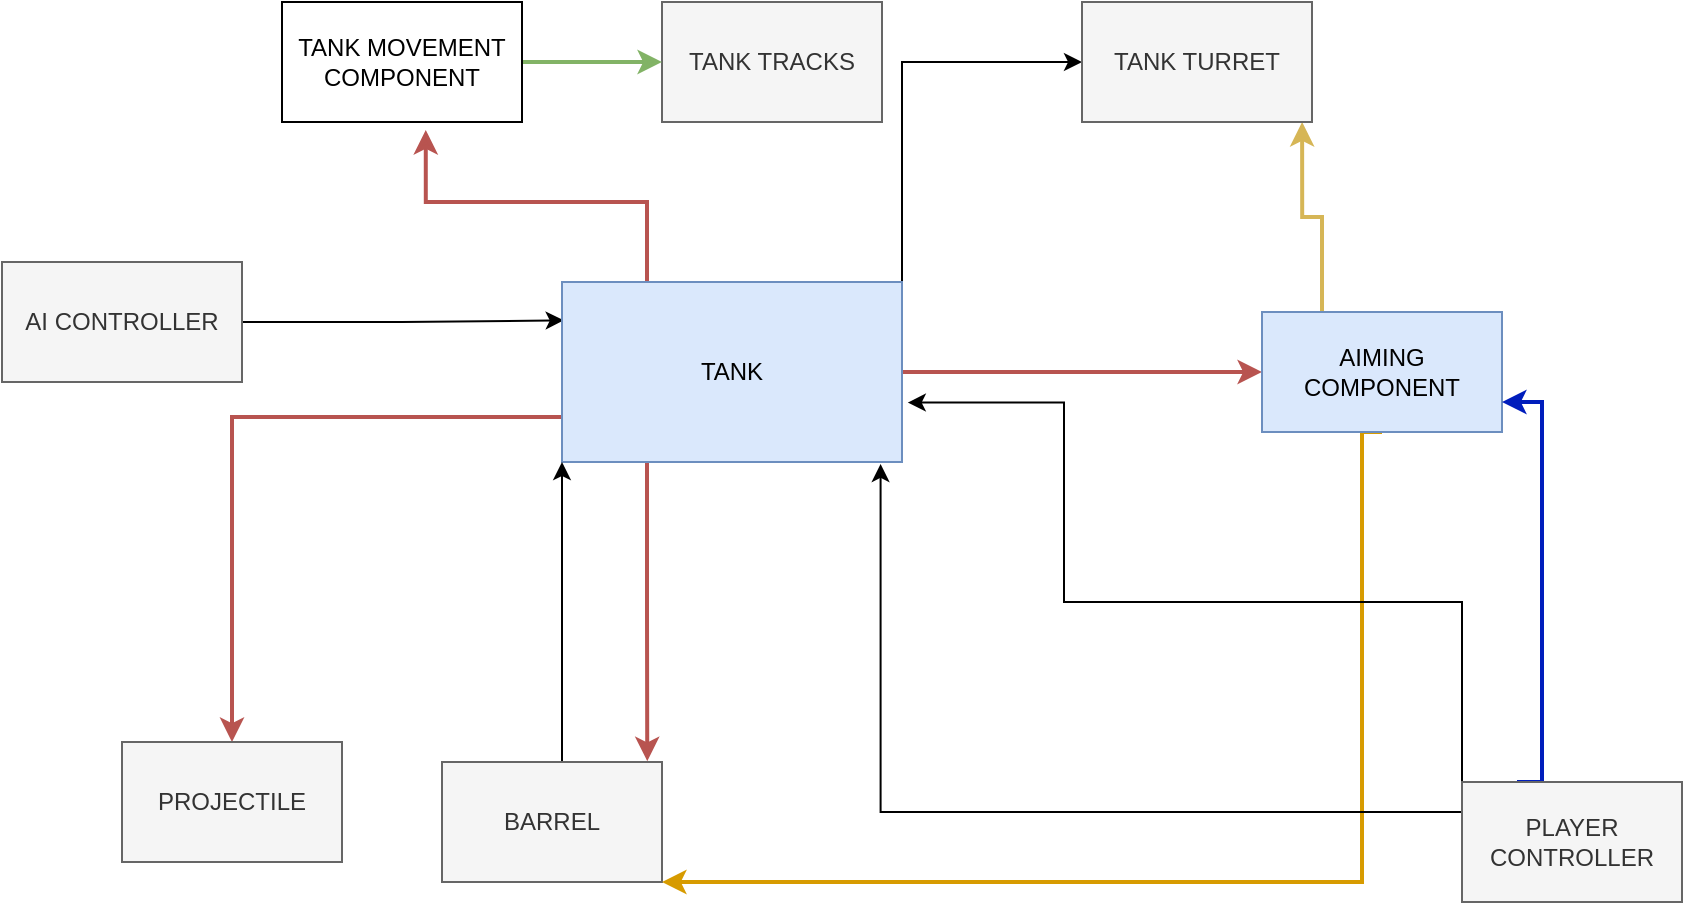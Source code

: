 <mxfile version="21.2.9" type="github">
  <diagram name="Page-1" id="0Pypl3nD3qgLUFPaJeL7">
    <mxGraphModel dx="1611" dy="434" grid="1" gridSize="10" guides="1" tooltips="1" connect="1" arrows="1" fold="1" page="1" pageScale="1" pageWidth="850" pageHeight="1100" math="0" shadow="0">
      <root>
        <mxCell id="0" />
        <mxCell id="1" parent="0" />
        <mxCell id="9KwQHy-xfINPgwp2Dgyj-37" style="edgeStyle=orthogonalEdgeStyle;rounded=0;orthogonalLoop=1;jettySize=auto;html=1;entryX=0.005;entryY=0.213;entryDx=0;entryDy=0;entryPerimeter=0;" edge="1" parent="1" source="9KwQHy-xfINPgwp2Dgyj-1" target="9KwQHy-xfINPgwp2Dgyj-3">
          <mxGeometry relative="1" as="geometry" />
        </mxCell>
        <mxCell id="9KwQHy-xfINPgwp2Dgyj-1" value="AI CONTROLLER" style="rounded=0;whiteSpace=wrap;html=1;fillColor=#f5f5f5;fontColor=#333333;strokeColor=#666666;" vertex="1" parent="1">
          <mxGeometry x="-170" y="190" width="120" height="60" as="geometry" />
        </mxCell>
        <mxCell id="9KwQHy-xfINPgwp2Dgyj-11" style="edgeStyle=orthogonalEdgeStyle;rounded=0;orthogonalLoop=1;jettySize=auto;html=1;entryX=0;entryY=0.5;entryDx=0;entryDy=0;fillColor=#f8cecc;strokeColor=#b85450;strokeWidth=2;" edge="1" parent="1" source="9KwQHy-xfINPgwp2Dgyj-3" target="9KwQHy-xfINPgwp2Dgyj-6">
          <mxGeometry relative="1" as="geometry">
            <Array as="points">
              <mxPoint x="460" y="245" />
            </Array>
          </mxGeometry>
        </mxCell>
        <mxCell id="9KwQHy-xfINPgwp2Dgyj-18" style="edgeStyle=orthogonalEdgeStyle;rounded=0;orthogonalLoop=1;jettySize=auto;html=1;exitX=1;exitY=0;exitDx=0;exitDy=0;entryX=0;entryY=0.5;entryDx=0;entryDy=0;" edge="1" parent="1" source="9KwQHy-xfINPgwp2Dgyj-3" target="9KwQHy-xfINPgwp2Dgyj-13">
          <mxGeometry relative="1" as="geometry" />
        </mxCell>
        <mxCell id="9KwQHy-xfINPgwp2Dgyj-28" style="edgeStyle=orthogonalEdgeStyle;rounded=0;orthogonalLoop=1;jettySize=auto;html=1;exitX=0.25;exitY=1;exitDx=0;exitDy=0;entryX=0.933;entryY=-0.007;entryDx=0;entryDy=0;entryPerimeter=0;fillColor=#f8cecc;strokeColor=#b85450;strokeWidth=2;" edge="1" parent="1" source="9KwQHy-xfINPgwp2Dgyj-3" target="9KwQHy-xfINPgwp2Dgyj-5">
          <mxGeometry relative="1" as="geometry" />
        </mxCell>
        <mxCell id="9KwQHy-xfINPgwp2Dgyj-29" style="edgeStyle=orthogonalEdgeStyle;rounded=0;orthogonalLoop=1;jettySize=auto;html=1;exitX=0;exitY=0.75;exitDx=0;exitDy=0;entryX=0.5;entryY=0;entryDx=0;entryDy=0;fillColor=#f8cecc;strokeColor=#b85450;strokeWidth=2;" edge="1" parent="1" source="9KwQHy-xfINPgwp2Dgyj-3" target="9KwQHy-xfINPgwp2Dgyj-4">
          <mxGeometry relative="1" as="geometry">
            <mxPoint x="-60" y="267.379" as="targetPoint" />
          </mxGeometry>
        </mxCell>
        <mxCell id="9KwQHy-xfINPgwp2Dgyj-31" style="edgeStyle=orthogonalEdgeStyle;rounded=0;orthogonalLoop=1;jettySize=auto;html=1;exitX=0.25;exitY=0;exitDx=0;exitDy=0;entryX=0.599;entryY=1.067;entryDx=0;entryDy=0;entryPerimeter=0;fillColor=#f8cecc;strokeColor=#b85450;strokeWidth=2;" edge="1" parent="1" source="9KwQHy-xfINPgwp2Dgyj-3" target="9KwQHy-xfINPgwp2Dgyj-30">
          <mxGeometry relative="1" as="geometry" />
        </mxCell>
        <mxCell id="9KwQHy-xfINPgwp2Dgyj-3" value="TANK" style="rounded=0;whiteSpace=wrap;html=1;fillColor=#dae8fc;strokeColor=#6c8ebf;" vertex="1" parent="1">
          <mxGeometry x="110" y="200" width="170" height="90" as="geometry" />
        </mxCell>
        <mxCell id="9KwQHy-xfINPgwp2Dgyj-4" value="PROJECTILE" style="rounded=0;whiteSpace=wrap;html=1;fillColor=#f5f5f5;fontColor=#333333;strokeColor=#666666;" vertex="1" parent="1">
          <mxGeometry x="-110" y="430" width="110" height="60" as="geometry" />
        </mxCell>
        <mxCell id="9KwQHy-xfINPgwp2Dgyj-10" style="edgeStyle=orthogonalEdgeStyle;rounded=0;orthogonalLoop=1;jettySize=auto;html=1;entryX=0;entryY=1;entryDx=0;entryDy=0;" edge="1" parent="1" source="9KwQHy-xfINPgwp2Dgyj-5" target="9KwQHy-xfINPgwp2Dgyj-3">
          <mxGeometry relative="1" as="geometry">
            <mxPoint x="85" y="330" as="targetPoint" />
            <Array as="points">
              <mxPoint x="110" y="370" />
              <mxPoint x="110" y="370" />
            </Array>
          </mxGeometry>
        </mxCell>
        <mxCell id="9KwQHy-xfINPgwp2Dgyj-5" value="BARREL" style="rounded=0;whiteSpace=wrap;html=1;fillColor=#f5f5f5;fontColor=#333333;strokeColor=#666666;" vertex="1" parent="1">
          <mxGeometry x="50" y="440" width="110" height="60" as="geometry" />
        </mxCell>
        <mxCell id="9KwQHy-xfINPgwp2Dgyj-26" style="edgeStyle=orthogonalEdgeStyle;rounded=0;orthogonalLoop=1;jettySize=auto;html=1;exitX=0.5;exitY=1;exitDx=0;exitDy=0;entryX=1;entryY=1;entryDx=0;entryDy=0;fillColor=#ffe6cc;strokeColor=#d79b00;strokeWidth=2;" edge="1" parent="1" source="9KwQHy-xfINPgwp2Dgyj-6" target="9KwQHy-xfINPgwp2Dgyj-5">
          <mxGeometry relative="1" as="geometry">
            <mxPoint x="510" y="500" as="targetPoint" />
            <Array as="points">
              <mxPoint x="510" y="275" />
              <mxPoint x="510" y="500" />
            </Array>
          </mxGeometry>
        </mxCell>
        <mxCell id="9KwQHy-xfINPgwp2Dgyj-41" style="edgeStyle=orthogonalEdgeStyle;rounded=0;orthogonalLoop=1;jettySize=auto;html=1;exitX=0.25;exitY=0;exitDx=0;exitDy=0;entryX=0.957;entryY=1;entryDx=0;entryDy=0;entryPerimeter=0;fillColor=#fff2cc;strokeColor=#d6b656;strokeWidth=2;" edge="1" parent="1" source="9KwQHy-xfINPgwp2Dgyj-6" target="9KwQHy-xfINPgwp2Dgyj-13">
          <mxGeometry relative="1" as="geometry" />
        </mxCell>
        <mxCell id="9KwQHy-xfINPgwp2Dgyj-6" value="AIMING COMPONENT" style="rounded=0;whiteSpace=wrap;html=1;fillColor=#dae8fc;strokeColor=#6c8ebf;" vertex="1" parent="1">
          <mxGeometry x="460" y="215" width="120" height="60" as="geometry" />
        </mxCell>
        <mxCell id="9KwQHy-xfINPgwp2Dgyj-12" value="TANK TRACKS" style="rounded=0;whiteSpace=wrap;html=1;fillColor=#f5f5f5;fontColor=#333333;strokeColor=#666666;" vertex="1" parent="1">
          <mxGeometry x="160" y="60" width="110" height="60" as="geometry" />
        </mxCell>
        <mxCell id="9KwQHy-xfINPgwp2Dgyj-13" value="TANK TURRET" style="rounded=0;whiteSpace=wrap;html=1;fillColor=#f5f5f5;fontColor=#333333;strokeColor=#666666;" vertex="1" parent="1">
          <mxGeometry x="370" y="60" width="115" height="60" as="geometry" />
        </mxCell>
        <mxCell id="9KwQHy-xfINPgwp2Dgyj-24" style="edgeStyle=orthogonalEdgeStyle;rounded=0;orthogonalLoop=1;jettySize=auto;html=1;exitX=0;exitY=0.25;exitDx=0;exitDy=0;entryX=0.937;entryY=1.011;entryDx=0;entryDy=0;entryPerimeter=0;" edge="1" parent="1" source="9KwQHy-xfINPgwp2Dgyj-20" target="9KwQHy-xfINPgwp2Dgyj-3">
          <mxGeometry relative="1" as="geometry">
            <mxPoint x="270" y="410" as="targetPoint" />
          </mxGeometry>
        </mxCell>
        <mxCell id="9KwQHy-xfINPgwp2Dgyj-39" style="edgeStyle=orthogonalEdgeStyle;rounded=0;orthogonalLoop=1;jettySize=auto;html=1;exitX=0.25;exitY=0;exitDx=0;exitDy=0;fillColor=#0050ef;strokeColor=#001DBC;strokeWidth=2;entryX=1;entryY=0.75;entryDx=0;entryDy=0;" edge="1" parent="1" source="9KwQHy-xfINPgwp2Dgyj-20" target="9KwQHy-xfINPgwp2Dgyj-6">
          <mxGeometry relative="1" as="geometry">
            <mxPoint x="600" y="260" as="targetPoint" />
            <Array as="points">
              <mxPoint x="600" y="450" />
              <mxPoint x="600" y="260" />
            </Array>
          </mxGeometry>
        </mxCell>
        <mxCell id="9KwQHy-xfINPgwp2Dgyj-43" style="edgeStyle=orthogonalEdgeStyle;rounded=0;orthogonalLoop=1;jettySize=auto;html=1;exitX=0;exitY=0;exitDx=0;exitDy=0;entryX=1.017;entryY=0.67;entryDx=0;entryDy=0;entryPerimeter=0;" edge="1" parent="1" source="9KwQHy-xfINPgwp2Dgyj-20" target="9KwQHy-xfINPgwp2Dgyj-3">
          <mxGeometry relative="1" as="geometry">
            <mxPoint x="290" y="260" as="targetPoint" />
            <Array as="points">
              <mxPoint x="560" y="360" />
              <mxPoint x="361" y="360" />
              <mxPoint x="361" y="260" />
            </Array>
          </mxGeometry>
        </mxCell>
        <mxCell id="9KwQHy-xfINPgwp2Dgyj-20" value="PLAYER CONTROLLER" style="rounded=0;whiteSpace=wrap;html=1;fillColor=#f5f5f5;fontColor=#333333;strokeColor=#666666;" vertex="1" parent="1">
          <mxGeometry x="560" y="450" width="110" height="60" as="geometry" />
        </mxCell>
        <mxCell id="9KwQHy-xfINPgwp2Dgyj-35" style="edgeStyle=orthogonalEdgeStyle;rounded=0;orthogonalLoop=1;jettySize=auto;html=1;exitX=1;exitY=0.5;exitDx=0;exitDy=0;entryX=0;entryY=0.5;entryDx=0;entryDy=0;fillColor=#d5e8d4;strokeColor=#82b366;strokeWidth=2;" edge="1" parent="1" source="9KwQHy-xfINPgwp2Dgyj-30" target="9KwQHy-xfINPgwp2Dgyj-12">
          <mxGeometry relative="1" as="geometry" />
        </mxCell>
        <mxCell id="9KwQHy-xfINPgwp2Dgyj-30" value="TANK MOVEMENT&lt;br&gt;COMPONENT" style="rounded=0;whiteSpace=wrap;html=1;" vertex="1" parent="1">
          <mxGeometry x="-30" y="60" width="120" height="60" as="geometry" />
        </mxCell>
      </root>
    </mxGraphModel>
  </diagram>
</mxfile>
